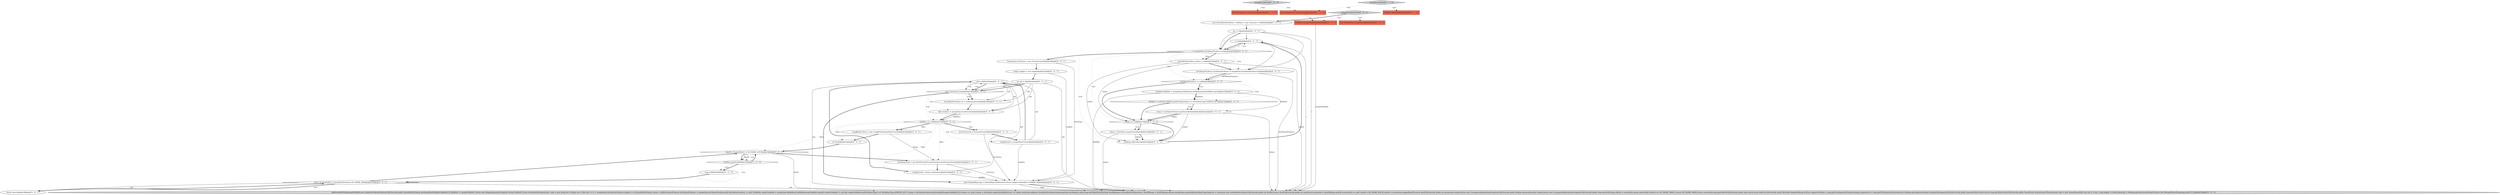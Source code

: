 digraph {
28 [style = filled, label = "sub++@@@24@@@['0', '0', '1']", fillcolor = white, shape = ellipse image = "AAA0AAABBB3BBB"];
8 [style = filled, label = "int i = 0@@@4@@@['0', '0', '1']", fillcolor = white, shape = ellipse image = "AAA0AAABBB3BBB"];
26 [style = filled, label = "values = docValuesProducer.getSortedSet(fieldInfo)@@@12@@@['0', '0', '1']", fillcolor = white, shape = ellipse image = "AAA0AAABBB3BBB"];
32 [style = filled, label = "liveTerms(sub( = new BitsFilteredTermsEnum(dv.termsEnum(),bitset)@@@42@@@['0', '0', '1']", fillcolor = white, shape = ellipse image = "AAA0AAABBB3BBB"];
41 [style = filled, label = "fieldInfo != null && fieldInfo.getDocValuesType() == DocValuesType.SORTED_SET@@@11@@@['0', '0', '1']", fillcolor = white, shape = diamond image = "AAA0AAABBB3BBB"];
40 [style = filled, label = "i++@@@6@@@['0', '0', '1']", fillcolor = white, shape = ellipse image = "AAA0AAABBB3BBB"];
35 [style = filled, label = "values == null@@@15@@@['0', '0', '1']", fillcolor = white, shape = diamond image = "AAA0AAABBB3BBB"];
1 [style = filled, label = "final MergeState mergeState@@@2@@@['1', '0', '0']", fillcolor = tomato, shape = box image = "AAA0AAABBB1BBB"];
12 [style = filled, label = "sub < liveTerms.length@@@23@@@['0', '0', '1']", fillcolor = white, shape = diamond image = "AAA0AAABBB3BBB"];
17 [style = filled, label = "liveTerms(sub( = dv.termsEnum()@@@28@@@['0', '0', '1']", fillcolor = white, shape = ellipse image = "AAA0AAABBB3BBB"];
23 [style = filled, label = "Bits liveDocs = mergeState.liveDocs(sub(@@@26@@@['0', '0', '1']", fillcolor = white, shape = ellipse image = "AAA0AAABBB3BBB"];
24 [style = filled, label = "long ord@@@36@@@['0', '0', '1']", fillcolor = white, shape = ellipse image = "AAA0AAABBB3BBB"];
15 [style = filled, label = "values = DocValues.emptySortedSet()@@@16@@@['0', '0', '1']", fillcolor = white, shape = ellipse image = "AAA0AAABBB3BBB"];
18 [style = filled, label = "int docID@@@33@@@['0', '0', '1']", fillcolor = white, shape = ellipse image = "AAA0AAABBB3BBB"];
22 [style = filled, label = "toMerge.add(values)@@@18@@@['0', '0', '1']", fillcolor = white, shape = ellipse image = "AAA0AAABBB3BBB"];
14 [style = filled, label = "SortedSetDocValues dv = toMerge.get(sub)@@@25@@@['0', '0', '1']", fillcolor = white, shape = ellipse image = "AAA0AAABBB3BBB"];
30 [style = filled, label = "FieldInfo mergeFieldInfo@@@2@@@['0', '0', '1']", fillcolor = tomato, shape = box image = "AAA0AAABBB3BBB"];
27 [style = filled, label = "int sub = 0@@@22@@@['0', '0', '1']", fillcolor = white, shape = ellipse image = "AAA0AAABBB3BBB"];
33 [style = filled, label = "long(( weights = new long((((@@@21@@@['0', '0', '1']", fillcolor = white, shape = ellipse image = "AAA0AAABBB3BBB"];
10 [style = filled, label = "bitset.set(ord)@@@38@@@['0', '0', '1']", fillcolor = white, shape = ellipse image = "AAA0AAABBB3BBB"];
5 [style = filled, label = "i < mergeState.docValuesProducers.length@@@5@@@['0', '0', '1']", fillcolor = white, shape = diamond image = "AAA0AAABBB3BBB"];
29 [style = filled, label = "DocValuesProducer docValuesProducer = mergeState.docValuesProducers(i(@@@8@@@['0', '0', '1']", fillcolor = white, shape = ellipse image = "AAA0AAABBB3BBB"];
13 [style = filled, label = "SortedSetDocValues values = null@@@7@@@['0', '0', '1']", fillcolor = white, shape = ellipse image = "AAA0AAABBB3BBB"];
19 [style = filled, label = "mergeSortedSetField['0', '0', '1']", fillcolor = lightgray, shape = diamond image = "AAA0AAABBB3BBB"];
0 [style = filled, label = "mergeSortedField['1', '0', '0']", fillcolor = lightgray, shape = diamond image = "AAA0AAABBB1BBB"];
2 [style = filled, label = "final MergeState mergeState@@@2@@@['1', '1', '0']", fillcolor = tomato, shape = box image = "AAA0AAABBB1BBB"];
36 [style = filled, label = "addSortedSetField(mergeFieldInfo,new EmptyDocValuesProducer(){@Override public SortedSetDocValues getSortedSet(FieldInfo fieldInfo){if (fieldInfo != mergeFieldInfo) {throw new IllegalArgumentException(\"wrong FieldInfo\")}List<SortedSetDocValuesSub> subs = new ArrayList<>()long cost = 0for (int i = 0 i < mergeState.docValuesProducers.length i++){SortedSetDocValues values = nullDocValuesProducer docValuesProducer = mergeState.docValuesProducers(i(if (docValuesProducer != null) {FieldInfo readerFieldInfo = mergeState.fieldInfos(i(.fieldInfo(mergeFieldInfo.name)if (readerFieldInfo != null && readerFieldInfo.getDocValuesType() == DocValuesType.SORTED_SET) {values = docValuesProducer.getSortedSet(readerFieldInfo)}}if (values == null) {values = DocValues.emptySortedSet()}cost += values.cost()subs.add(new SortedSetDocValuesSub(mergeState.docMaps(i(,values,map.getGlobalOrds(i)))}final DocIDMerger<SortedSetDocValuesSub> docIDMerger = DocIDMerger.of(subs,mergeState.needsIndexSort)final long finalCost = costreturn new SortedSetDocValues(){@Override public int docID(){return docID}@Override public int nextDoc(){currentSub = docIDMerger.next()if (currentSub == null) {docID = NO_MORE_DOCS}{docID = currentSub.mappedDocID}return docID}@Override public int advance(int target){throw new UnsupportedOperationException()}@Override public boolean advanceExact(int target){throw new UnsupportedOperationException()}@Override public long nextOrd(){long subOrd = currentSub.values.nextOrd()if (subOrd == NO_MORE_ORDS) {return NO_MORE_ORDS}return currentSub.map.get(subOrd)}@Override public long cost(){return finalCost}@Override public BytesRef lookupOrd(long ord){int segmentNumber = map.getFirstSegmentNumber(ord)long segmentOrd = map.getFirstSegmentOrd(ord)return toMerge.get(segmentNumber).lookupOrd(segmentOrd)}@Override public long getValueCount(){return map.getValueCount()}@Override public TermsEnum termsEnum(){TermsEnum(( subs = new TermsEnum((((for (int sub = 0 sub < subs.length ++sub){subs(sub( = toMerge.get(sub).termsEnum()}return new MergedTermsEnum(map,subs)}}}})@@@47@@@['0', '0', '1']", fillcolor = lightgray, shape = ellipse image = "AAA0AAABBB3BBB"];
39 [style = filled, label = "docValuesProducer != null@@@9@@@['0', '0', '1']", fillcolor = white, shape = diamond image = "AAA0AAABBB3BBB"];
38 [style = filled, label = "liveDocs.get(docID)@@@35@@@['0', '0', '1']", fillcolor = white, shape = diamond image = "AAA0AAABBB3BBB"];
20 [style = filled, label = "final MergeState mergeState@@@2@@@['0', '0', '1']", fillcolor = tomato, shape = box image = "AAA0AAABBB3BBB"];
6 [style = filled, label = "TermsEnum liveTerms = new TermsEnum((((@@@20@@@['0', '0', '1']", fillcolor = white, shape = ellipse image = "AAA0AAABBB3BBB"];
31 [style = filled, label = "weights(sub( = bitset.cardinality()@@@43@@@['0', '0', '1']", fillcolor = white, shape = ellipse image = "AAA0AAABBB3BBB"];
37 [style = filled, label = "LongBitSet bitset = new LongBitSet(dv.getValueCount())@@@32@@@['0', '0', '1']", fillcolor = white, shape = ellipse image = "AAA0AAABBB3BBB"];
7 [style = filled, label = "List<SortedSetDocValues> toMerge = new ArrayList<>()@@@3@@@['0', '0', '1']", fillcolor = white, shape = ellipse image = "AAA0AAABBB3BBB"];
11 [style = filled, label = "liveDocs == null@@@27@@@['0', '0', '1']", fillcolor = white, shape = diamond image = "AAA0AAABBB3BBB"];
4 [style = filled, label = "FieldInfo fieldInfo@@@2@@@['0', '1', '0']", fillcolor = tomato, shape = box image = "AAA0AAABBB2BBB"];
16 [style = filled, label = "(docID = dv.nextDoc()) != NO_MORE_DOCS@@@34@@@['0', '0', '1']", fillcolor = white, shape = diamond image = "AAA0AAABBB3BBB"];
3 [style = filled, label = "mergeSortedField['0', '1', '0']", fillcolor = lightgray, shape = diamond image = "AAA0AAABBB2BBB"];
25 [style = filled, label = "final OrdinalMap map = OrdinalMap.build(null,liveTerms,weights,PackedInts.COMPACT)@@@46@@@['0', '0', '1']", fillcolor = white, shape = ellipse image = "AAA0AAABBB3BBB"];
21 [style = filled, label = "weights(sub( = dv.getValueCount()@@@29@@@['0', '0', '1']", fillcolor = white, shape = ellipse image = "AAA0AAABBB3BBB"];
9 [style = filled, label = "FieldInfo fieldInfo = mergeState.fieldInfos(i(.fieldInfo(mergeFieldInfo.name)@@@10@@@['0', '0', '1']", fillcolor = white, shape = ellipse image = "AAA0AAABBB3BBB"];
34 [style = filled, label = "(ord = dv.nextOrd()) != SortedSetDocValues.NO_MORE_ORDS@@@37@@@['0', '0', '1']", fillcolor = white, shape = diamond image = "AAA0AAABBB3BBB"];
30->36 [style = solid, label="mergeFieldInfo"];
12->25 [style = bold, label=""];
5->22 [style = dotted, label="true"];
5->40 [style = dotted, label="true"];
17->21 [style = bold, label=""];
25->36 [style = solid, label="map"];
11->31 [style = dotted, label="false"];
26->35 [style = bold, label=""];
8->40 [style = solid, label="i"];
15->22 [style = bold, label=""];
11->21 [style = dotted, label="true"];
41->35 [style = bold, label=""];
16->38 [style = bold, label=""];
5->13 [style = bold, label=""];
26->22 [style = solid, label="values"];
16->36 [style = solid, label="docID"];
34->10 [style = bold, label=""];
28->36 [style = solid, label="sub"];
22->40 [style = bold, label=""];
13->29 [style = bold, label=""];
13->35 [style = solid, label="values"];
12->14 [style = dotted, label="true"];
26->36 [style = solid, label="values"];
19->7 [style = bold, label=""];
35->22 [style = bold, label=""];
5->6 [style = bold, label=""];
5->39 [style = dotted, label="true"];
9->26 [style = solid, label="fieldInfo"];
33->27 [style = bold, label=""];
17->25 [style = solid, label="liveTerms"];
0->1 [style = dotted, label="true"];
9->41 [style = solid, label="fieldInfo"];
8->5 [style = bold, label=""];
28->23 [style = solid, label="sub"];
13->22 [style = solid, label="values"];
21->25 [style = solid, label="weights"];
12->14 [style = bold, label=""];
12->11 [style = dotted, label="true"];
39->35 [style = bold, label=""];
26->35 [style = solid, label="values"];
37->18 [style = bold, label=""];
16->38 [style = solid, label="docID"];
11->17 [style = bold, label=""];
38->24 [style = bold, label=""];
19->20 [style = dotted, label="true"];
16->38 [style = dotted, label="true"];
29->36 [style = solid, label="docValuesProducer"];
38->16 [style = bold, label=""];
34->10 [style = dotted, label="true"];
6->25 [style = solid, label="liveTerms"];
15->22 [style = solid, label="values"];
35->15 [style = bold, label=""];
14->23 [style = bold, label=""];
11->37 [style = bold, label=""];
10->34 [style = bold, label=""];
31->28 [style = bold, label=""];
33->25 [style = solid, label="weights"];
11->16 [style = dotted, label="false"];
38->24 [style = dotted, label="true"];
37->32 [style = solid, label="bitset"];
16->32 [style = bold, label=""];
31->28 [style = solid, label="sub"];
0->2 [style = dotted, label="true"];
31->25 [style = solid, label="weights"];
40->5 [style = bold, label=""];
7->8 [style = bold, label=""];
38->34 [style = dotted, label="true"];
27->14 [style = solid, label="sub"];
27->23 [style = solid, label="sub"];
25->36 [style = bold, label=""];
8->29 [style = solid, label="i"];
11->17 [style = dotted, label="true"];
21->28 [style = solid, label="sub"];
41->26 [style = bold, label=""];
3->4 [style = dotted, label="true"];
2->30 [style = dashed, label="0"];
27->12 [style = solid, label="sub"];
39->9 [style = bold, label=""];
18->16 [style = bold, label=""];
32->25 [style = solid, label="liveTerms"];
5->35 [style = dotted, label="true"];
40->29 [style = solid, label="i"];
39->9 [style = dotted, label="true"];
9->36 [style = solid, label="fieldInfo"];
8->5 [style = solid, label="i"];
9->41 [style = bold, label=""];
40->5 [style = solid, label="i"];
11->18 [style = dotted, label="false"];
11->37 [style = dotted, label="false"];
39->41 [style = dotted, label="true"];
24->34 [style = bold, label=""];
27->12 [style = bold, label=""];
28->12 [style = bold, label=""];
12->23 [style = dotted, label="true"];
34->36 [style = solid, label="ord"];
15->36 [style = solid, label="values"];
35->15 [style = dotted, label="true"];
40->36 [style = solid, label="i"];
34->10 [style = solid, label="ord"];
5->13 [style = dotted, label="true"];
23->11 [style = bold, label=""];
12->28 [style = dotted, label="true"];
6->33 [style = bold, label=""];
8->36 [style = solid, label="i"];
29->39 [style = solid, label="docValuesProducer"];
28->12 [style = solid, label="sub"];
41->26 [style = dotted, label="true"];
29->39 [style = bold, label=""];
32->31 [style = bold, label=""];
28->14 [style = solid, label="sub"];
34->16 [style = bold, label=""];
3->2 [style = dotted, label="true"];
23->11 [style = solid, label="liveDocs"];
13->36 [style = solid, label="values"];
19->30 [style = dotted, label="true"];
27->36 [style = solid, label="sub"];
11->32 [style = dotted, label="false"];
5->29 [style = dotted, label="true"];
21->28 [style = bold, label=""];
}
